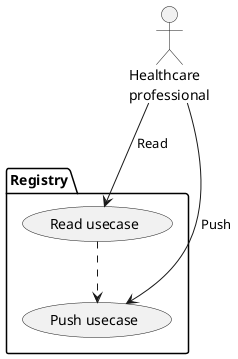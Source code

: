 @startuml
package Registry {
usecase (Read usecase) as (UC2)
usecase (Push usecase) as (UC1)
}
actor :Healthcare\nprofessional: as HP1

UC2 ..> UC1
HP1 --> UC1 : Push
HP1 --> UC2 : Read
@enduml